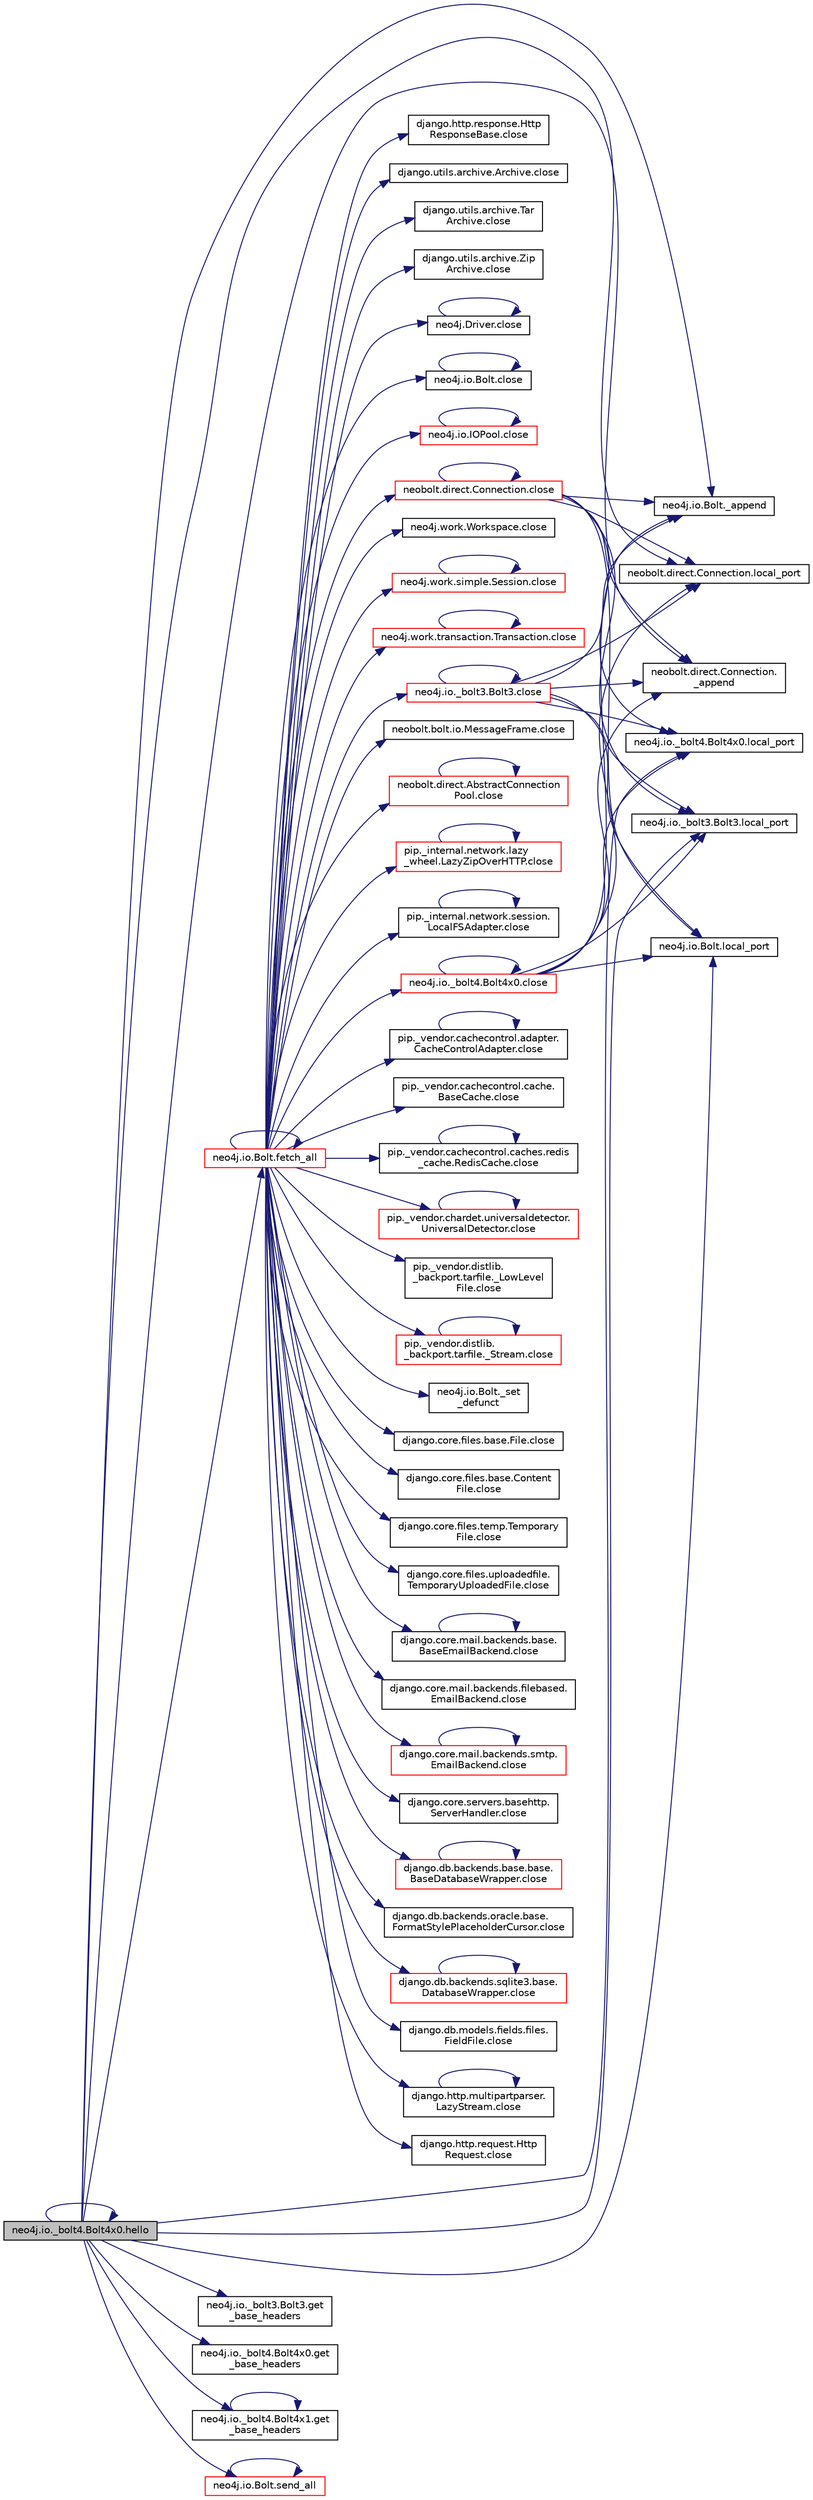digraph "neo4j.io._bolt4.Bolt4x0.hello"
{
 // LATEX_PDF_SIZE
  edge [fontname="Helvetica",fontsize="10",labelfontname="Helvetica",labelfontsize="10"];
  node [fontname="Helvetica",fontsize="10",shape=record];
  rankdir="LR";
  Node1 [label="neo4j.io._bolt4.Bolt4x0.hello",height=0.2,width=0.4,color="black", fillcolor="grey75", style="filled", fontcolor="black",tooltip=" "];
  Node1 -> Node2 [color="midnightblue",fontsize="10",style="solid",fontname="Helvetica"];
  Node2 [label="neo4j.io.Bolt._append",height=0.2,width=0.4,color="black", fillcolor="white", style="filled",URL="$db/dec/classneo4j_1_1io_1_1_bolt.html#a6ec82756d2ff6ed1b22f2cf3303092c8",tooltip=" "];
  Node1 -> Node3 [color="midnightblue",fontsize="10",style="solid",fontname="Helvetica"];
  Node3 [label="neobolt.direct.Connection.\l_append",height=0.2,width=0.4,color="black", fillcolor="white", style="filled",URL="$d8/db4/classneobolt_1_1direct_1_1_connection.html#a9c30b9e71bc82b1897e086df5c786408",tooltip=" "];
  Node1 -> Node4 [color="midnightblue",fontsize="10",style="solid",fontname="Helvetica"];
  Node4 [label="neo4j.io.Bolt.fetch_all",height=0.2,width=0.4,color="red", fillcolor="white", style="filled",URL="$db/dec/classneo4j_1_1io_1_1_bolt.html#aeabe1dd43e33259be90037c6f311f360",tooltip=" "];
  Node4 -> Node5 [color="midnightblue",fontsize="10",style="solid",fontname="Helvetica"];
  Node5 [label="neo4j.io.Bolt._set\l_defunct",height=0.2,width=0.4,color="black", fillcolor="white", style="filled",URL="$db/dec/classneo4j_1_1io_1_1_bolt.html#aac23fc9e9b0f669e8627175d5a511269",tooltip=" "];
  Node4 -> Node6 [color="midnightblue",fontsize="10",style="solid",fontname="Helvetica"];
  Node6 [label="django.core.files.base.File.close",height=0.2,width=0.4,color="black", fillcolor="white", style="filled",URL="$db/def/classdjango_1_1core_1_1files_1_1base_1_1_file.html#a8c4bc9a8846330c046fc201d6becbb16",tooltip=" "];
  Node4 -> Node7 [color="midnightblue",fontsize="10",style="solid",fontname="Helvetica"];
  Node7 [label="django.core.files.base.Content\lFile.close",height=0.2,width=0.4,color="black", fillcolor="white", style="filled",URL="$d5/d94/classdjango_1_1core_1_1files_1_1base_1_1_content_file.html#a73fa166116e1f5ccbaabfa8d5e37f561",tooltip=" "];
  Node4 -> Node8 [color="midnightblue",fontsize="10",style="solid",fontname="Helvetica"];
  Node8 [label="django.core.files.temp.Temporary\lFile.close",height=0.2,width=0.4,color="black", fillcolor="white", style="filled",URL="$d3/d8a/classdjango_1_1core_1_1files_1_1temp_1_1_temporary_file.html#a972023ec85bfb464440c61a3a5e59609",tooltip=" "];
  Node4 -> Node9 [color="midnightblue",fontsize="10",style="solid",fontname="Helvetica"];
  Node9 [label="django.core.files.uploadedfile.\lTemporaryUploadedFile.close",height=0.2,width=0.4,color="black", fillcolor="white", style="filled",URL="$da/d6e/classdjango_1_1core_1_1files_1_1uploadedfile_1_1_temporary_uploaded_file.html#ada7232bde32c06dee060f180dab883f7",tooltip=" "];
  Node4 -> Node10 [color="midnightblue",fontsize="10",style="solid",fontname="Helvetica"];
  Node10 [label="django.core.mail.backends.base.\lBaseEmailBackend.close",height=0.2,width=0.4,color="black", fillcolor="white", style="filled",URL="$d5/da1/classdjango_1_1core_1_1mail_1_1backends_1_1base_1_1_base_email_backend.html#a851f1ff34881b6eb56a712fd564812c5",tooltip=" "];
  Node10 -> Node10 [color="midnightblue",fontsize="10",style="solid",fontname="Helvetica"];
  Node4 -> Node11 [color="midnightblue",fontsize="10",style="solid",fontname="Helvetica"];
  Node11 [label="django.core.mail.backends.filebased.\lEmailBackend.close",height=0.2,width=0.4,color="black", fillcolor="white", style="filled",URL="$d9/db1/classdjango_1_1core_1_1mail_1_1backends_1_1filebased_1_1_email_backend.html#a33f14c282f0e8c2e5bd515281955f9e4",tooltip=" "];
  Node4 -> Node12 [color="midnightblue",fontsize="10",style="solid",fontname="Helvetica"];
  Node12 [label="django.core.mail.backends.smtp.\lEmailBackend.close",height=0.2,width=0.4,color="red", fillcolor="white", style="filled",URL="$d7/db2/classdjango_1_1core_1_1mail_1_1backends_1_1smtp_1_1_email_backend.html#a35b061f481ea14b2fb216340ce020634",tooltip=" "];
  Node12 -> Node12 [color="midnightblue",fontsize="10",style="solid",fontname="Helvetica"];
  Node4 -> Node15 [color="midnightblue",fontsize="10",style="solid",fontname="Helvetica"];
  Node15 [label="django.core.servers.basehttp.\lServerHandler.close",height=0.2,width=0.4,color="black", fillcolor="white", style="filled",URL="$dc/d68/classdjango_1_1core_1_1servers_1_1basehttp_1_1_server_handler.html#a399f90b0984f836b3438fbc0b01366d3",tooltip=" "];
  Node4 -> Node16 [color="midnightblue",fontsize="10",style="solid",fontname="Helvetica"];
  Node16 [label="django.db.backends.base.base.\lBaseDatabaseWrapper.close",height=0.2,width=0.4,color="red", fillcolor="white", style="filled",URL="$d2/d62/classdjango_1_1db_1_1backends_1_1base_1_1base_1_1_base_database_wrapper.html#a5e2f5642f3f4943bf2530f10ffd792c0",tooltip=" "];
  Node16 -> Node16 [color="midnightblue",fontsize="10",style="solid",fontname="Helvetica"];
  Node4 -> Node127 [color="midnightblue",fontsize="10",style="solid",fontname="Helvetica"];
  Node127 [label="django.db.backends.oracle.base.\lFormatStylePlaceholderCursor.close",height=0.2,width=0.4,color="black", fillcolor="white", style="filled",URL="$d5/daa/classdjango_1_1db_1_1backends_1_1oracle_1_1base_1_1_format_style_placeholder_cursor.html#add495694b082ed477981afc54bb93406",tooltip=" "];
  Node4 -> Node128 [color="midnightblue",fontsize="10",style="solid",fontname="Helvetica"];
  Node128 [label="django.db.backends.sqlite3.base.\lDatabaseWrapper.close",height=0.2,width=0.4,color="red", fillcolor="white", style="filled",URL="$d9/dfe/classdjango_1_1db_1_1backends_1_1sqlite3_1_1base_1_1_database_wrapper.html#a2bf73e368c6645c2af663435bca4d3fb",tooltip=" "];
  Node128 -> Node128 [color="midnightblue",fontsize="10",style="solid",fontname="Helvetica"];
  Node4 -> Node131 [color="midnightblue",fontsize="10",style="solid",fontname="Helvetica"];
  Node131 [label="django.db.models.fields.files.\lFieldFile.close",height=0.2,width=0.4,color="black", fillcolor="white", style="filled",URL="$d8/d02/classdjango_1_1db_1_1models_1_1fields_1_1files_1_1_field_file.html#a27982b1ff494afc8bdf98eef03cc0b8d",tooltip=" "];
  Node4 -> Node132 [color="midnightblue",fontsize="10",style="solid",fontname="Helvetica"];
  Node132 [label="django.http.multipartparser.\lLazyStream.close",height=0.2,width=0.4,color="black", fillcolor="white", style="filled",URL="$d4/dba/classdjango_1_1http_1_1multipartparser_1_1_lazy_stream.html#a2c8ea716b7de1e1363e21ada0726445a",tooltip=" "];
  Node132 -> Node132 [color="midnightblue",fontsize="10",style="solid",fontname="Helvetica"];
  Node4 -> Node133 [color="midnightblue",fontsize="10",style="solid",fontname="Helvetica"];
  Node133 [label="django.http.request.Http\lRequest.close",height=0.2,width=0.4,color="black", fillcolor="white", style="filled",URL="$d1/ded/classdjango_1_1http_1_1request_1_1_http_request.html#a73876439af72cf5449e7b53f5a27c21a",tooltip=" "];
  Node4 -> Node134 [color="midnightblue",fontsize="10",style="solid",fontname="Helvetica"];
  Node134 [label="django.http.response.Http\lResponseBase.close",height=0.2,width=0.4,color="black", fillcolor="white", style="filled",URL="$dd/db4/classdjango_1_1http_1_1response_1_1_http_response_base.html#a64917d2a4fd30e2690a212a2bdac8115",tooltip=" "];
  Node4 -> Node135 [color="midnightblue",fontsize="10",style="solid",fontname="Helvetica"];
  Node135 [label="django.utils.archive.Archive.close",height=0.2,width=0.4,color="black", fillcolor="white", style="filled",URL="$d5/d22/classdjango_1_1utils_1_1archive_1_1_archive.html#ac7ce106b60f0e71831c77999ebe505fb",tooltip=" "];
  Node4 -> Node136 [color="midnightblue",fontsize="10",style="solid",fontname="Helvetica"];
  Node136 [label="django.utils.archive.Tar\lArchive.close",height=0.2,width=0.4,color="black", fillcolor="white", style="filled",URL="$dc/df0/classdjango_1_1utils_1_1archive_1_1_tar_archive.html#af97c435d280d0706f1a82d95f603fc12",tooltip=" "];
  Node4 -> Node137 [color="midnightblue",fontsize="10",style="solid",fontname="Helvetica"];
  Node137 [label="django.utils.archive.Zip\lArchive.close",height=0.2,width=0.4,color="black", fillcolor="white", style="filled",URL="$de/d2b/classdjango_1_1utils_1_1archive_1_1_zip_archive.html#a40603f7592fdca9e97e2437837d51268",tooltip=" "];
  Node4 -> Node138 [color="midnightblue",fontsize="10",style="solid",fontname="Helvetica"];
  Node138 [label="neo4j.Driver.close",height=0.2,width=0.4,color="black", fillcolor="white", style="filled",URL="$d0/deb/classneo4j_1_1_driver.html#a74ff35dcee5c2e7a374bbfafd1b6c8bf",tooltip=" "];
  Node138 -> Node138 [color="midnightblue",fontsize="10",style="solid",fontname="Helvetica"];
  Node4 -> Node139 [color="midnightblue",fontsize="10",style="solid",fontname="Helvetica"];
  Node139 [label="neo4j.io.Bolt.close",height=0.2,width=0.4,color="black", fillcolor="white", style="filled",URL="$db/dec/classneo4j_1_1io_1_1_bolt.html#a31d410f59bae9017097e542252e6a329",tooltip=" "];
  Node139 -> Node139 [color="midnightblue",fontsize="10",style="solid",fontname="Helvetica"];
  Node4 -> Node140 [color="midnightblue",fontsize="10",style="solid",fontname="Helvetica"];
  Node140 [label="neo4j.io.IOPool.close",height=0.2,width=0.4,color="red", fillcolor="white", style="filled",URL="$df/daf/classneo4j_1_1io_1_1_i_o_pool.html#a100def1e1c216546d86c2d2c61c79dc9",tooltip=" "];
  Node140 -> Node140 [color="midnightblue",fontsize="10",style="solid",fontname="Helvetica"];
  Node4 -> Node477 [color="midnightblue",fontsize="10",style="solid",fontname="Helvetica"];
  Node477 [label="neo4j.io._bolt3.Bolt3.close",height=0.2,width=0.4,color="red", fillcolor="white", style="filled",URL="$db/d66/classneo4j_1_1io_1_1__bolt3_1_1_bolt3.html#a10044067639209614003ec8225c9a3cb",tooltip=" "];
  Node477 -> Node2 [color="midnightblue",fontsize="10",style="solid",fontname="Helvetica"];
  Node477 -> Node3 [color="midnightblue",fontsize="10",style="solid",fontname="Helvetica"];
  Node477 -> Node477 [color="midnightblue",fontsize="10",style="solid",fontname="Helvetica"];
  Node477 -> Node74 [color="midnightblue",fontsize="10",style="solid",fontname="Helvetica"];
  Node74 [label="neo4j.io.Bolt.local_port",height=0.2,width=0.4,color="black", fillcolor="white", style="filled",URL="$db/dec/classneo4j_1_1io_1_1_bolt.html#a138612b954447d40495cbd3866d36081",tooltip=" "];
  Node477 -> Node75 [color="midnightblue",fontsize="10",style="solid",fontname="Helvetica"];
  Node75 [label="neo4j.io._bolt3.Bolt3.local_port",height=0.2,width=0.4,color="black", fillcolor="white", style="filled",URL="$db/d66/classneo4j_1_1io_1_1__bolt3_1_1_bolt3.html#a8158d03e972e4d46cee25f00ee07af9a",tooltip=" "];
  Node477 -> Node76 [color="midnightblue",fontsize="10",style="solid",fontname="Helvetica"];
  Node76 [label="neo4j.io._bolt4.Bolt4x0.local_port",height=0.2,width=0.4,color="black", fillcolor="white", style="filled",URL="$d2/dd8/classneo4j_1_1io_1_1__bolt4_1_1_bolt4x0.html#a13b7a06190e589a27a8386ffca8ac2bc",tooltip=" "];
  Node477 -> Node77 [color="midnightblue",fontsize="10",style="solid",fontname="Helvetica"];
  Node77 [label="neobolt.direct.Connection.local_port",height=0.2,width=0.4,color="black", fillcolor="white", style="filled",URL="$d8/db4/classneobolt_1_1direct_1_1_connection.html#ab90acf3437a8ab39186990a3bbed0b6a",tooltip=" "];
  Node4 -> Node479 [color="midnightblue",fontsize="10",style="solid",fontname="Helvetica"];
  Node479 [label="neo4j.io._bolt4.Bolt4x0.close",height=0.2,width=0.4,color="red", fillcolor="white", style="filled",URL="$d2/dd8/classneo4j_1_1io_1_1__bolt4_1_1_bolt4x0.html#a8e5771df2d7ec575c4ac9a8d9ff7d576",tooltip=" "];
  Node479 -> Node2 [color="midnightblue",fontsize="10",style="solid",fontname="Helvetica"];
  Node479 -> Node3 [color="midnightblue",fontsize="10",style="solid",fontname="Helvetica"];
  Node479 -> Node479 [color="midnightblue",fontsize="10",style="solid",fontname="Helvetica"];
  Node479 -> Node74 [color="midnightblue",fontsize="10",style="solid",fontname="Helvetica"];
  Node479 -> Node75 [color="midnightblue",fontsize="10",style="solid",fontname="Helvetica"];
  Node479 -> Node76 [color="midnightblue",fontsize="10",style="solid",fontname="Helvetica"];
  Node479 -> Node77 [color="midnightblue",fontsize="10",style="solid",fontname="Helvetica"];
  Node4 -> Node480 [color="midnightblue",fontsize="10",style="solid",fontname="Helvetica"];
  Node480 [label="neo4j.work.Workspace.close",height=0.2,width=0.4,color="black", fillcolor="white", style="filled",URL="$d4/d0d/classneo4j_1_1work_1_1_workspace.html#ad10e5d22f3ae53ec75a474e3f7227603",tooltip=" "];
  Node4 -> Node481 [color="midnightblue",fontsize="10",style="solid",fontname="Helvetica"];
  Node481 [label="neo4j.work.simple.Session.close",height=0.2,width=0.4,color="red", fillcolor="white", style="filled",URL="$d9/d69/classneo4j_1_1work_1_1simple_1_1_session.html#a5b9805837cff2e5932135143b89454df",tooltip=" "];
  Node481 -> Node481 [color="midnightblue",fontsize="10",style="solid",fontname="Helvetica"];
  Node4 -> Node485 [color="midnightblue",fontsize="10",style="solid",fontname="Helvetica"];
  Node485 [label="neo4j.work.transaction.Transaction.close",height=0.2,width=0.4,color="red", fillcolor="white", style="filled",URL="$d9/da3/classneo4j_1_1work_1_1transaction_1_1_transaction.html#ae6ffbee4693b39a418619aac35168e56",tooltip=" "];
  Node485 -> Node485 [color="midnightblue",fontsize="10",style="solid",fontname="Helvetica"];
  Node4 -> Node497 [color="midnightblue",fontsize="10",style="solid",fontname="Helvetica"];
  Node497 [label="neobolt.bolt.io.MessageFrame.close",height=0.2,width=0.4,color="black", fillcolor="white", style="filled",URL="$d8/d88/classneobolt_1_1bolt_1_1io_1_1_message_frame.html#aa6fe5688ce66d293baafde24a67488bb",tooltip=" "];
  Node4 -> Node498 [color="midnightblue",fontsize="10",style="solid",fontname="Helvetica"];
  Node498 [label="neobolt.direct.Connection.close",height=0.2,width=0.4,color="red", fillcolor="white", style="filled",URL="$d8/db4/classneobolt_1_1direct_1_1_connection.html#af0b5cc8672b0f72f3b3e681ff0608519",tooltip=" "];
  Node498 -> Node2 [color="midnightblue",fontsize="10",style="solid",fontname="Helvetica"];
  Node498 -> Node3 [color="midnightblue",fontsize="10",style="solid",fontname="Helvetica"];
  Node498 -> Node498 [color="midnightblue",fontsize="10",style="solid",fontname="Helvetica"];
  Node498 -> Node74 [color="midnightblue",fontsize="10",style="solid",fontname="Helvetica"];
  Node498 -> Node75 [color="midnightblue",fontsize="10",style="solid",fontname="Helvetica"];
  Node498 -> Node76 [color="midnightblue",fontsize="10",style="solid",fontname="Helvetica"];
  Node498 -> Node77 [color="midnightblue",fontsize="10",style="solid",fontname="Helvetica"];
  Node4 -> Node581 [color="midnightblue",fontsize="10",style="solid",fontname="Helvetica"];
  Node581 [label="neobolt.direct.AbstractConnection\lPool.close",height=0.2,width=0.4,color="red", fillcolor="white", style="filled",URL="$dd/dec/classneobolt_1_1direct_1_1_abstract_connection_pool.html#a0469a6a947b4242c95d0341ef9fd48ba",tooltip=" "];
  Node581 -> Node581 [color="midnightblue",fontsize="10",style="solid",fontname="Helvetica"];
  Node4 -> Node599 [color="midnightblue",fontsize="10",style="solid",fontname="Helvetica"];
  Node599 [label="pip._internal.network.lazy\l_wheel.LazyZipOverHTTP.close",height=0.2,width=0.4,color="red", fillcolor="white", style="filled",URL="$df/d67/classpip_1_1__internal_1_1network_1_1lazy__wheel_1_1_lazy_zip_over_h_t_t_p.html#a6aeec11453c683f141b9fe121163a8d0",tooltip=" "];
  Node599 -> Node599 [color="midnightblue",fontsize="10",style="solid",fontname="Helvetica"];
  Node4 -> Node600 [color="midnightblue",fontsize="10",style="solid",fontname="Helvetica"];
  Node600 [label="pip._internal.network.session.\lLocalFSAdapter.close",height=0.2,width=0.4,color="black", fillcolor="white", style="filled",URL="$d4/dd3/classpip_1_1__internal_1_1network_1_1session_1_1_local_f_s_adapter.html#aa34a91aefe9a7eb5c878f46fd1e41c21",tooltip=" "];
  Node600 -> Node600 [color="midnightblue",fontsize="10",style="solid",fontname="Helvetica"];
  Node4 -> Node601 [color="midnightblue",fontsize="10",style="solid",fontname="Helvetica"];
  Node601 [label="pip._vendor.cachecontrol.adapter.\lCacheControlAdapter.close",height=0.2,width=0.4,color="black", fillcolor="white", style="filled",URL="$d6/def/classpip_1_1__vendor_1_1cachecontrol_1_1adapter_1_1_cache_control_adapter.html#a4a0c2c447b066fbb5ac2c0e79c2d3b0d",tooltip=" "];
  Node601 -> Node601 [color="midnightblue",fontsize="10",style="solid",fontname="Helvetica"];
  Node4 -> Node602 [color="midnightblue",fontsize="10",style="solid",fontname="Helvetica"];
  Node602 [label="pip._vendor.cachecontrol.cache.\lBaseCache.close",height=0.2,width=0.4,color="black", fillcolor="white", style="filled",URL="$da/d8a/classpip_1_1__vendor_1_1cachecontrol_1_1cache_1_1_base_cache.html#a8017769efeea6eff571e348aa704688e",tooltip=" "];
  Node4 -> Node603 [color="midnightblue",fontsize="10",style="solid",fontname="Helvetica"];
  Node603 [label="pip._vendor.cachecontrol.caches.redis\l_cache.RedisCache.close",height=0.2,width=0.4,color="black", fillcolor="white", style="filled",URL="$dd/d2e/classpip_1_1__vendor_1_1cachecontrol_1_1caches_1_1redis__cache_1_1_redis_cache.html#adeb3c051e33255eefb591db14684a229",tooltip=" "];
  Node603 -> Node603 [color="midnightblue",fontsize="10",style="solid",fontname="Helvetica"];
  Node4 -> Node604 [color="midnightblue",fontsize="10",style="solid",fontname="Helvetica"];
  Node604 [label="pip._vendor.chardet.universaldetector.\lUniversalDetector.close",height=0.2,width=0.4,color="red", fillcolor="white", style="filled",URL="$d1/d68/classpip_1_1__vendor_1_1chardet_1_1universaldetector_1_1_universal_detector.html#ae3e8249c727d067d4bd2d8f4445bbc76",tooltip=" "];
  Node604 -> Node604 [color="midnightblue",fontsize="10",style="solid",fontname="Helvetica"];
  Node4 -> Node608 [color="midnightblue",fontsize="10",style="solid",fontname="Helvetica"];
  Node608 [label="pip._vendor.distlib.\l_backport.tarfile._LowLevel\lFile.close",height=0.2,width=0.4,color="black", fillcolor="white", style="filled",URL="$d8/d82/classpip_1_1__vendor_1_1distlib_1_1__backport_1_1tarfile_1_1___low_level_file.html#a373205504dfbb24ed49d8be2afe5754a",tooltip=" "];
  Node4 -> Node609 [color="midnightblue",fontsize="10",style="solid",fontname="Helvetica"];
  Node609 [label="pip._vendor.distlib.\l_backport.tarfile._Stream.close",height=0.2,width=0.4,color="red", fillcolor="white", style="filled",URL="$de/d60/classpip_1_1__vendor_1_1distlib_1_1__backport_1_1tarfile_1_1___stream.html#a1a25d16c23451063ba92b17584a36535",tooltip=" "];
  Node609 -> Node609 [color="midnightblue",fontsize="10",style="solid",fontname="Helvetica"];
  Node4 -> Node4 [color="midnightblue",fontsize="10",style="solid",fontname="Helvetica"];
  Node1 -> Node5532 [color="midnightblue",fontsize="10",style="solid",fontname="Helvetica"];
  Node5532 [label="neo4j.io._bolt3.Bolt3.get\l_base_headers",height=0.2,width=0.4,color="black", fillcolor="white", style="filled",URL="$db/d66/classneo4j_1_1io_1_1__bolt3_1_1_bolt3.html#ae7048f729dc8af4e0d80c036eeea96df",tooltip=" "];
  Node1 -> Node5533 [color="midnightblue",fontsize="10",style="solid",fontname="Helvetica"];
  Node5533 [label="neo4j.io._bolt4.Bolt4x0.get\l_base_headers",height=0.2,width=0.4,color="black", fillcolor="white", style="filled",URL="$d2/dd8/classneo4j_1_1io_1_1__bolt4_1_1_bolt4x0.html#a625c62beb51bd7cfc13f5208c03baacb",tooltip=" "];
  Node1 -> Node5534 [color="midnightblue",fontsize="10",style="solid",fontname="Helvetica"];
  Node5534 [label="neo4j.io._bolt4.Bolt4x1.get\l_base_headers",height=0.2,width=0.4,color="black", fillcolor="white", style="filled",URL="$da/d57/classneo4j_1_1io_1_1__bolt4_1_1_bolt4x1.html#a16a7a28d1835ab1bc8de1d93ef0a5e7e",tooltip=" "];
  Node5534 -> Node5534 [color="midnightblue",fontsize="10",style="solid",fontname="Helvetica"];
  Node1 -> Node1 [color="midnightblue",fontsize="10",style="solid",fontname="Helvetica"];
  Node1 -> Node74 [color="midnightblue",fontsize="10",style="solid",fontname="Helvetica"];
  Node1 -> Node75 [color="midnightblue",fontsize="10",style="solid",fontname="Helvetica"];
  Node1 -> Node76 [color="midnightblue",fontsize="10",style="solid",fontname="Helvetica"];
  Node1 -> Node77 [color="midnightblue",fontsize="10",style="solid",fontname="Helvetica"];
  Node1 -> Node3395 [color="midnightblue",fontsize="10",style="solid",fontname="Helvetica"];
  Node3395 [label="neo4j.io.Bolt.send_all",height=0.2,width=0.4,color="red", fillcolor="white", style="filled",URL="$db/dec/classneo4j_1_1io_1_1_bolt.html#a5e0ef49dbd2c778a44a88f792262771e",tooltip=" "];
  Node3395 -> Node3395 [color="midnightblue",fontsize="10",style="solid",fontname="Helvetica"];
}
